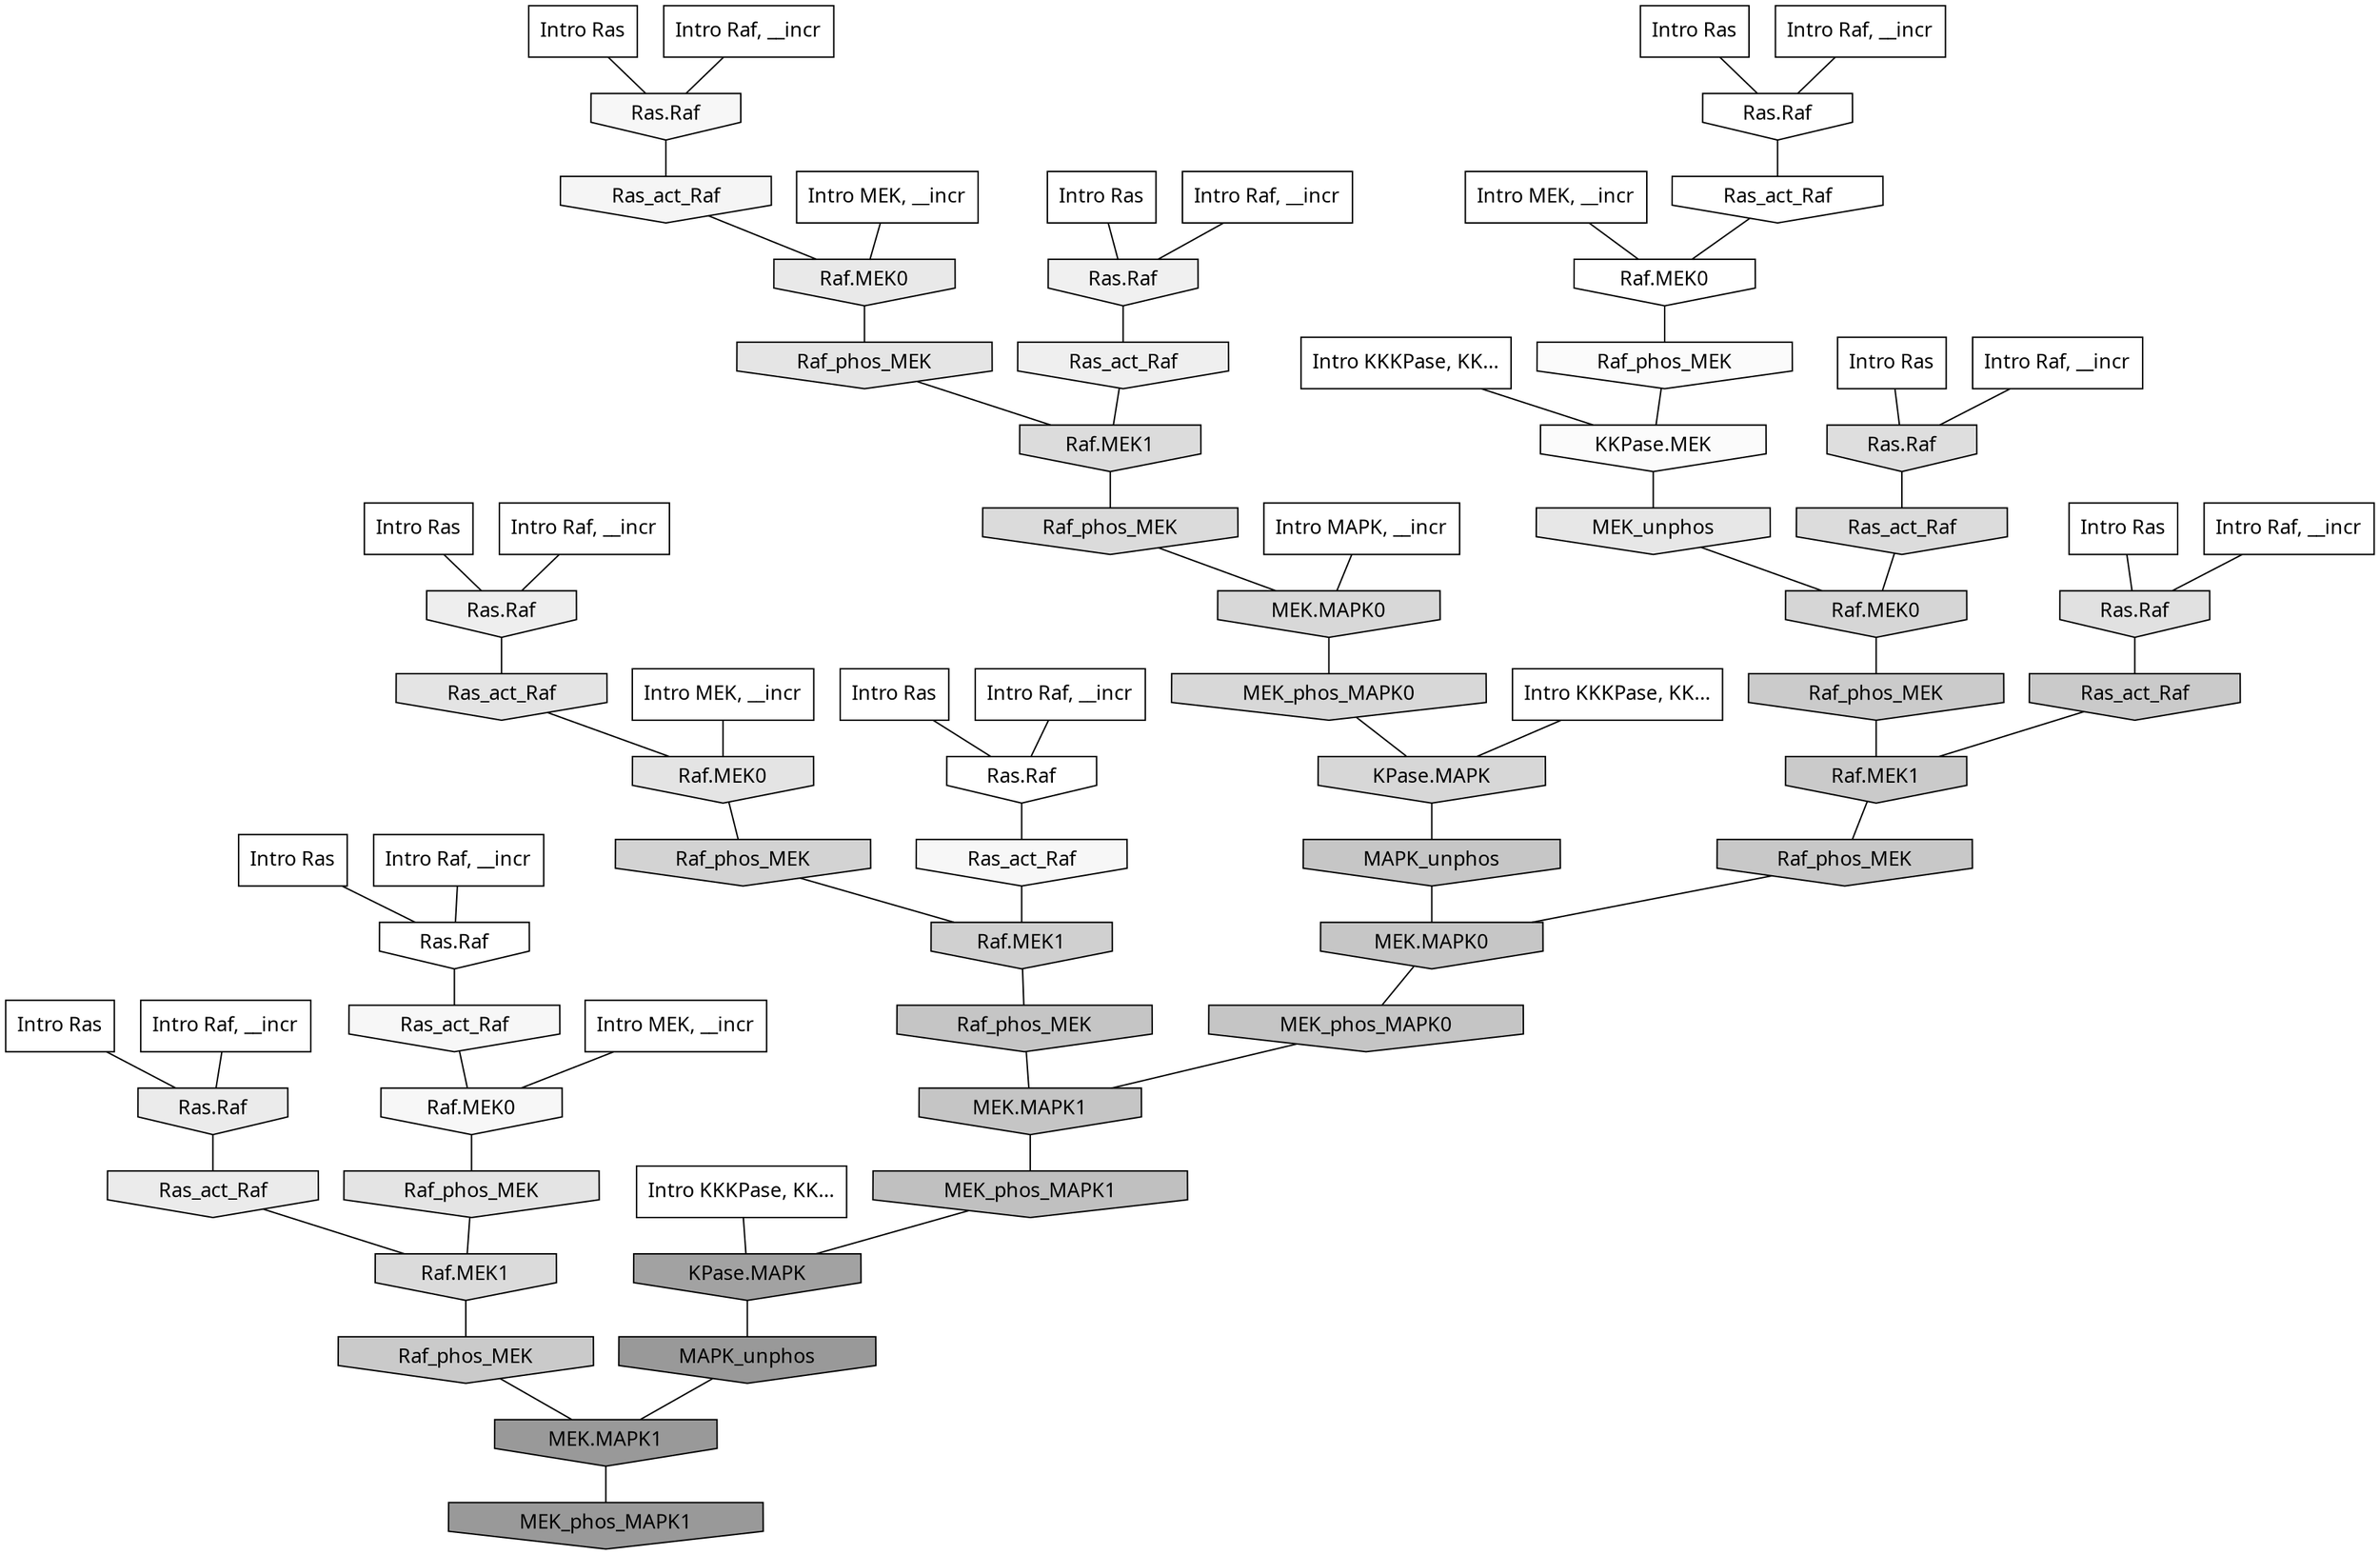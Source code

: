 digraph G{
  rankdir="TB";
  ranksep=0.30;
  node [fontname="CMU Serif"];
  edge [fontname="CMU Serif"];
  
  1 [label="Intro Ras", shape=rectangle, style=filled, fillcolor="0.000 0.000 1.000"]
  
  2 [label="Intro Ras", shape=rectangle, style=filled, fillcolor="0.000 0.000 1.000"]
  
  22 [label="Intro Ras", shape=rectangle, style=filled, fillcolor="0.000 0.000 1.000"]
  
  29 [label="Intro Ras", shape=rectangle, style=filled, fillcolor="0.000 0.000 1.000"]
  
  34 [label="Intro Ras", shape=rectangle, style=filled, fillcolor="0.000 0.000 1.000"]
  
  44 [label="Intro Ras", shape=rectangle, style=filled, fillcolor="0.000 0.000 1.000"]
  
  79 [label="Intro Ras", shape=rectangle, style=filled, fillcolor="0.000 0.000 1.000"]
  
  88 [label="Intro Ras", shape=rectangle, style=filled, fillcolor="0.000 0.000 1.000"]
  
  90 [label="Intro Ras", shape=rectangle, style=filled, fillcolor="0.000 0.000 1.000"]
  
  256 [label="Intro Raf, __incr", shape=rectangle, style=filled, fillcolor="0.000 0.000 1.000"]
  
  283 [label="Intro Raf, __incr", shape=rectangle, style=filled, fillcolor="0.000 0.000 1.000"]
  
  424 [label="Intro Raf, __incr", shape=rectangle, style=filled, fillcolor="0.000 0.000 1.000"]
  
  505 [label="Intro Raf, __incr", shape=rectangle, style=filled, fillcolor="0.000 0.000 1.000"]
  
  514 [label="Intro Raf, __incr", shape=rectangle, style=filled, fillcolor="0.000 0.000 1.000"]
  
  648 [label="Intro Raf, __incr", shape=rectangle, style=filled, fillcolor="0.000 0.000 1.000"]
  
  799 [label="Intro Raf, __incr", shape=rectangle, style=filled, fillcolor="0.000 0.000 1.000"]
  
  906 [label="Intro Raf, __incr", shape=rectangle, style=filled, fillcolor="0.000 0.000 1.000"]
  
  1007 [label="Intro Raf, __incr", shape=rectangle, style=filled, fillcolor="0.000 0.000 1.000"]
  
  1262 [label="Intro MEK, __incr", shape=rectangle, style=filled, fillcolor="0.000 0.000 1.000"]
  
  1394 [label="Intro MEK, __incr", shape=rectangle, style=filled, fillcolor="0.000 0.000 1.000"]
  
  1742 [label="Intro MEK, __incr", shape=rectangle, style=filled, fillcolor="0.000 0.000 1.000"]
  
  2087 [label="Intro MEK, __incr", shape=rectangle, style=filled, fillcolor="0.000 0.000 1.000"]
  
  2492 [label="Intro MAPK, __incr", shape=rectangle, style=filled, fillcolor="0.000 0.000 1.000"]
  
  3168 [label="Intro KKKPase, KK...", shape=rectangle, style=filled, fillcolor="0.000 0.000 1.000"]
  
  3186 [label="Intro KKKPase, KK...", shape=rectangle, style=filled, fillcolor="0.000 0.000 1.000"]
  
  3194 [label="Intro KKKPase, KK...", shape=rectangle, style=filled, fillcolor="0.000 0.000 1.000"]
  
  3228 [label="Ras.Raf", shape=invhouse, style=filled, fillcolor="0.000 0.000 1.000"]
  
  3282 [label="Ras.Raf", shape=invhouse, style=filled, fillcolor="0.000 0.000 1.000"]
  
  3296 [label="Ras.Raf", shape=invhouse, style=filled, fillcolor="0.000 0.000 1.000"]
  
  3320 [label="Ras_act_Raf", shape=invhouse, style=filled, fillcolor="0.000 0.000 0.999"]
  
  3323 [label="Raf.MEK0", shape=invhouse, style=filled, fillcolor="0.000 0.000 0.999"]
  
  3532 [label="Raf_phos_MEK", shape=invhouse, style=filled, fillcolor="0.000 0.000 0.982"]
  
  3543 [label="KKPase.MEK", shape=invhouse, style=filled, fillcolor="0.000 0.000 0.981"]
  
  3793 [label="Ras_act_Raf", shape=invhouse, style=filled, fillcolor="0.000 0.000 0.968"]
  
  3826 [label="Ras_act_Raf", shape=invhouse, style=filled, fillcolor="0.000 0.000 0.967"]
  
  3860 [label="Ras.Raf", shape=invhouse, style=filled, fillcolor="0.000 0.000 0.966"]
  
  3879 [label="Raf.MEK0", shape=invhouse, style=filled, fillcolor="0.000 0.000 0.965"]
  
  4089 [label="Ras_act_Raf", shape=invhouse, style=filled, fillcolor="0.000 0.000 0.958"]
  
  4685 [label="Ras.Raf", shape=invhouse, style=filled, fillcolor="0.000 0.000 0.938"]
  
  4763 [label="Ras_act_Raf", shape=invhouse, style=filled, fillcolor="0.000 0.000 0.935"]
  
  4824 [label="Ras.Raf", shape=invhouse, style=filled, fillcolor="0.000 0.000 0.933"]
  
  5289 [label="Ras.Raf", shape=invhouse, style=filled, fillcolor="0.000 0.000 0.919"]
  
  5312 [label="Ras_act_Raf", shape=invhouse, style=filled, fillcolor="0.000 0.000 0.918"]
  
  5486 [label="Raf.MEK0", shape=invhouse, style=filled, fillcolor="0.000 0.000 0.913"]
  
  5788 [label="MEK_unphos", shape=invhouse, style=filled, fillcolor="0.000 0.000 0.904"]
  
  6053 [label="Raf_phos_MEK", shape=invhouse, style=filled, fillcolor="0.000 0.000 0.897"]
  
  6156 [label="Ras_act_Raf", shape=invhouse, style=filled, fillcolor="0.000 0.000 0.894"]
  
  6159 [label="Raf.MEK0", shape=invhouse, style=filled, fillcolor="0.000 0.000 0.894"]
  
  6167 [label="Raf_phos_MEK", shape=invhouse, style=filled, fillcolor="0.000 0.000 0.893"]
  
  6695 [label="Ras.Raf", shape=invhouse, style=filled, fillcolor="0.000 0.000 0.882"]
  
  7511 [label="Ras.Raf", shape=invhouse, style=filled, fillcolor="0.000 0.000 0.868"]
  
  7836 [label="Ras_act_Raf", shape=invhouse, style=filled, fillcolor="0.000 0.000 0.863"]
  
  7889 [label="Raf.MEK1", shape=invhouse, style=filled, fillcolor="0.000 0.000 0.862"]
  
  8085 [label="Raf.MEK1", shape=invhouse, style=filled, fillcolor="0.000 0.000 0.859"]
  
  8090 [label="Raf_phos_MEK", shape=invhouse, style=filled, fillcolor="0.000 0.000 0.859"]
  
  8946 [label="MEK.MAPK0", shape=invhouse, style=filled, fillcolor="0.000 0.000 0.845"]
  
  9037 [label="MEK_phos_MAPK0", shape=invhouse, style=filled, fillcolor="0.000 0.000 0.844"]
  
  9276 [label="KPase.MAPK", shape=invhouse, style=filled, fillcolor="0.000 0.000 0.841"]
  
  9715 [label="Raf.MEK0", shape=invhouse, style=filled, fillcolor="0.000 0.000 0.836"]
  
  10731 [label="Raf_phos_MEK", shape=invhouse, style=filled, fillcolor="0.000 0.000 0.825"]
  
  11634 [label="Raf.MEK1", shape=invhouse, style=filled, fillcolor="0.000 0.000 0.816"]
  
  14369 [label="Raf_phos_MEK", shape=invhouse, style=filled, fillcolor="0.000 0.000 0.794"]
  
  14588 [label="Ras_act_Raf", shape=invhouse, style=filled, fillcolor="0.000 0.000 0.792"]
  
  14606 [label="Raf.MEK1", shape=invhouse, style=filled, fillcolor="0.000 0.000 0.792"]
  
  14956 [label="Raf_phos_MEK", shape=invhouse, style=filled, fillcolor="0.000 0.000 0.790"]
  
  15788 [label="Raf_phos_MEK", shape=invhouse, style=filled, fillcolor="0.000 0.000 0.782"]
  
  16467 [label="MAPK_unphos", shape=invhouse, style=filled, fillcolor="0.000 0.000 0.774"]
  
  16468 [label="MEK.MAPK0", shape=invhouse, style=filled, fillcolor="0.000 0.000 0.774"]
  
  16645 [label="Raf_phos_MEK", shape=invhouse, style=filled, fillcolor="0.000 0.000 0.772"]
  
  16722 [label="MEK_phos_MAPK0", shape=invhouse, style=filled, fillcolor="0.000 0.000 0.771"]
  
  16723 [label="MEK.MAPK1", shape=invhouse, style=filled, fillcolor="0.000 0.000 0.771"]
  
  17784 [label="MEK_phos_MAPK1", shape=invhouse, style=filled, fillcolor="0.000 0.000 0.753"]
  
  21970 [label="KPase.MAPK", shape=invhouse, style=filled, fillcolor="0.000 0.000 0.635"]
  
  22949 [label="MAPK_unphos", shape=invhouse, style=filled, fillcolor="0.000 0.000 0.601"]
  
  22950 [label="MEK.MAPK1", shape=invhouse, style=filled, fillcolor="0.000 0.000 0.601"]
  
  22990 [label="MEK_phos_MAPK1", shape=invhouse, style=filled, fillcolor="0.000 0.000 0.600"]
  
  
  22950 -> 22990 [dir=none, color="0.000 0.000 0.000"] 
  22949 -> 22950 [dir=none, color="0.000 0.000 0.000"] 
  21970 -> 22949 [dir=none, color="0.000 0.000 0.000"] 
  17784 -> 21970 [dir=none, color="0.000 0.000 0.000"] 
  16723 -> 17784 [dir=none, color="0.000 0.000 0.000"] 
  16722 -> 16723 [dir=none, color="0.000 0.000 0.000"] 
  16645 -> 16723 [dir=none, color="0.000 0.000 0.000"] 
  16468 -> 16722 [dir=none, color="0.000 0.000 0.000"] 
  16467 -> 16468 [dir=none, color="0.000 0.000 0.000"] 
  15788 -> 16468 [dir=none, color="0.000 0.000 0.000"] 
  14956 -> 22950 [dir=none, color="0.000 0.000 0.000"] 
  14606 -> 15788 [dir=none, color="0.000 0.000 0.000"] 
  14588 -> 14606 [dir=none, color="0.000 0.000 0.000"] 
  14369 -> 14606 [dir=none, color="0.000 0.000 0.000"] 
  11634 -> 16645 [dir=none, color="0.000 0.000 0.000"] 
  10731 -> 11634 [dir=none, color="0.000 0.000 0.000"] 
  9715 -> 14369 [dir=none, color="0.000 0.000 0.000"] 
  9276 -> 16467 [dir=none, color="0.000 0.000 0.000"] 
  9037 -> 9276 [dir=none, color="0.000 0.000 0.000"] 
  8946 -> 9037 [dir=none, color="0.000 0.000 0.000"] 
  8090 -> 8946 [dir=none, color="0.000 0.000 0.000"] 
  8085 -> 14956 [dir=none, color="0.000 0.000 0.000"] 
  7889 -> 8090 [dir=none, color="0.000 0.000 0.000"] 
  7836 -> 9715 [dir=none, color="0.000 0.000 0.000"] 
  7511 -> 7836 [dir=none, color="0.000 0.000 0.000"] 
  6695 -> 14588 [dir=none, color="0.000 0.000 0.000"] 
  6167 -> 8085 [dir=none, color="0.000 0.000 0.000"] 
  6159 -> 10731 [dir=none, color="0.000 0.000 0.000"] 
  6156 -> 6159 [dir=none, color="0.000 0.000 0.000"] 
  6053 -> 7889 [dir=none, color="0.000 0.000 0.000"] 
  5788 -> 9715 [dir=none, color="0.000 0.000 0.000"] 
  5486 -> 6053 [dir=none, color="0.000 0.000 0.000"] 
  5312 -> 8085 [dir=none, color="0.000 0.000 0.000"] 
  5289 -> 5312 [dir=none, color="0.000 0.000 0.000"] 
  4824 -> 6156 [dir=none, color="0.000 0.000 0.000"] 
  4763 -> 7889 [dir=none, color="0.000 0.000 0.000"] 
  4685 -> 4763 [dir=none, color="0.000 0.000 0.000"] 
  4089 -> 5486 [dir=none, color="0.000 0.000 0.000"] 
  3879 -> 6167 [dir=none, color="0.000 0.000 0.000"] 
  3860 -> 4089 [dir=none, color="0.000 0.000 0.000"] 
  3826 -> 11634 [dir=none, color="0.000 0.000 0.000"] 
  3793 -> 3879 [dir=none, color="0.000 0.000 0.000"] 
  3543 -> 5788 [dir=none, color="0.000 0.000 0.000"] 
  3532 -> 3543 [dir=none, color="0.000 0.000 0.000"] 
  3323 -> 3532 [dir=none, color="0.000 0.000 0.000"] 
  3320 -> 3323 [dir=none, color="0.000 0.000 0.000"] 
  3296 -> 3826 [dir=none, color="0.000 0.000 0.000"] 
  3282 -> 3793 [dir=none, color="0.000 0.000 0.000"] 
  3228 -> 3320 [dir=none, color="0.000 0.000 0.000"] 
  3194 -> 3543 [dir=none, color="0.000 0.000 0.000"] 
  3186 -> 21970 [dir=none, color="0.000 0.000 0.000"] 
  3168 -> 9276 [dir=none, color="0.000 0.000 0.000"] 
  2492 -> 8946 [dir=none, color="0.000 0.000 0.000"] 
  2087 -> 5486 [dir=none, color="0.000 0.000 0.000"] 
  1742 -> 3879 [dir=none, color="0.000 0.000 0.000"] 
  1394 -> 6159 [dir=none, color="0.000 0.000 0.000"] 
  1262 -> 3323 [dir=none, color="0.000 0.000 0.000"] 
  1007 -> 3282 [dir=none, color="0.000 0.000 0.000"] 
  906 -> 7511 [dir=none, color="0.000 0.000 0.000"] 
  799 -> 4824 [dir=none, color="0.000 0.000 0.000"] 
  648 -> 5289 [dir=none, color="0.000 0.000 0.000"] 
  514 -> 3860 [dir=none, color="0.000 0.000 0.000"] 
  505 -> 3296 [dir=none, color="0.000 0.000 0.000"] 
  424 -> 3228 [dir=none, color="0.000 0.000 0.000"] 
  283 -> 6695 [dir=none, color="0.000 0.000 0.000"] 
  256 -> 4685 [dir=none, color="0.000 0.000 0.000"] 
  90 -> 4685 [dir=none, color="0.000 0.000 0.000"] 
  88 -> 7511 [dir=none, color="0.000 0.000 0.000"] 
  79 -> 3296 [dir=none, color="0.000 0.000 0.000"] 
  44 -> 6695 [dir=none, color="0.000 0.000 0.000"] 
  34 -> 3282 [dir=none, color="0.000 0.000 0.000"] 
  29 -> 4824 [dir=none, color="0.000 0.000 0.000"] 
  22 -> 5289 [dir=none, color="0.000 0.000 0.000"] 
  2 -> 3228 [dir=none, color="0.000 0.000 0.000"] 
  1 -> 3860 [dir=none, color="0.000 0.000 0.000"] 
  
  }
